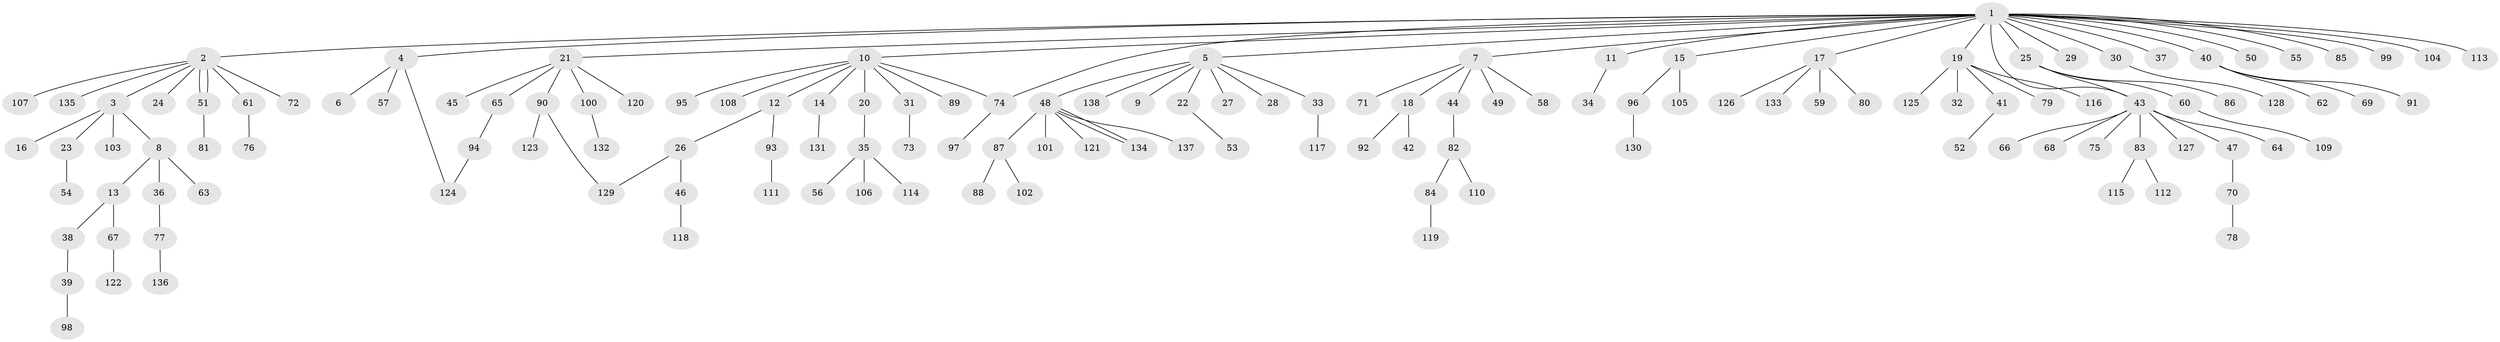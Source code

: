 // coarse degree distribution, {23: 0.010101010101010102, 8: 0.010101010101010102, 4: 0.030303030303030304, 3: 0.050505050505050504, 7: 0.020202020202020204, 5: 0.04040404040404041, 1: 0.6767676767676768, 9: 0.010101010101010102, 2: 0.1414141414141414, 6: 0.010101010101010102}
// Generated by graph-tools (version 1.1) at 2025/41/03/06/25 10:41:51]
// undirected, 138 vertices, 143 edges
graph export_dot {
graph [start="1"]
  node [color=gray90,style=filled];
  1;
  2;
  3;
  4;
  5;
  6;
  7;
  8;
  9;
  10;
  11;
  12;
  13;
  14;
  15;
  16;
  17;
  18;
  19;
  20;
  21;
  22;
  23;
  24;
  25;
  26;
  27;
  28;
  29;
  30;
  31;
  32;
  33;
  34;
  35;
  36;
  37;
  38;
  39;
  40;
  41;
  42;
  43;
  44;
  45;
  46;
  47;
  48;
  49;
  50;
  51;
  52;
  53;
  54;
  55;
  56;
  57;
  58;
  59;
  60;
  61;
  62;
  63;
  64;
  65;
  66;
  67;
  68;
  69;
  70;
  71;
  72;
  73;
  74;
  75;
  76;
  77;
  78;
  79;
  80;
  81;
  82;
  83;
  84;
  85;
  86;
  87;
  88;
  89;
  90;
  91;
  92;
  93;
  94;
  95;
  96;
  97;
  98;
  99;
  100;
  101;
  102;
  103;
  104;
  105;
  106;
  107;
  108;
  109;
  110;
  111;
  112;
  113;
  114;
  115;
  116;
  117;
  118;
  119;
  120;
  121;
  122;
  123;
  124;
  125;
  126;
  127;
  128;
  129;
  130;
  131;
  132;
  133;
  134;
  135;
  136;
  137;
  138;
  1 -- 2;
  1 -- 4;
  1 -- 5;
  1 -- 7;
  1 -- 10;
  1 -- 11;
  1 -- 15;
  1 -- 17;
  1 -- 19;
  1 -- 21;
  1 -- 25;
  1 -- 29;
  1 -- 30;
  1 -- 37;
  1 -- 40;
  1 -- 43;
  1 -- 50;
  1 -- 55;
  1 -- 74;
  1 -- 85;
  1 -- 99;
  1 -- 104;
  1 -- 113;
  2 -- 3;
  2 -- 24;
  2 -- 51;
  2 -- 51;
  2 -- 61;
  2 -- 72;
  2 -- 107;
  2 -- 135;
  3 -- 8;
  3 -- 16;
  3 -- 23;
  3 -- 103;
  4 -- 6;
  4 -- 57;
  4 -- 124;
  5 -- 9;
  5 -- 22;
  5 -- 27;
  5 -- 28;
  5 -- 33;
  5 -- 48;
  5 -- 138;
  7 -- 18;
  7 -- 44;
  7 -- 49;
  7 -- 58;
  7 -- 71;
  8 -- 13;
  8 -- 36;
  8 -- 63;
  10 -- 12;
  10 -- 14;
  10 -- 20;
  10 -- 31;
  10 -- 74;
  10 -- 89;
  10 -- 95;
  10 -- 108;
  11 -- 34;
  12 -- 26;
  12 -- 93;
  13 -- 38;
  13 -- 67;
  14 -- 131;
  15 -- 96;
  15 -- 105;
  17 -- 59;
  17 -- 80;
  17 -- 126;
  17 -- 133;
  18 -- 42;
  18 -- 92;
  19 -- 32;
  19 -- 41;
  19 -- 79;
  19 -- 116;
  19 -- 125;
  20 -- 35;
  21 -- 45;
  21 -- 65;
  21 -- 90;
  21 -- 100;
  21 -- 120;
  22 -- 53;
  23 -- 54;
  25 -- 43;
  25 -- 60;
  25 -- 86;
  26 -- 46;
  26 -- 129;
  30 -- 128;
  31 -- 73;
  33 -- 117;
  35 -- 56;
  35 -- 106;
  35 -- 114;
  36 -- 77;
  38 -- 39;
  39 -- 98;
  40 -- 62;
  40 -- 69;
  40 -- 91;
  41 -- 52;
  43 -- 47;
  43 -- 64;
  43 -- 66;
  43 -- 68;
  43 -- 75;
  43 -- 83;
  43 -- 127;
  44 -- 82;
  46 -- 118;
  47 -- 70;
  48 -- 87;
  48 -- 101;
  48 -- 121;
  48 -- 134;
  48 -- 134;
  48 -- 137;
  51 -- 81;
  60 -- 109;
  61 -- 76;
  65 -- 94;
  67 -- 122;
  70 -- 78;
  74 -- 97;
  77 -- 136;
  82 -- 84;
  82 -- 110;
  83 -- 112;
  83 -- 115;
  84 -- 119;
  87 -- 88;
  87 -- 102;
  90 -- 123;
  90 -- 129;
  93 -- 111;
  94 -- 124;
  96 -- 130;
  100 -- 132;
}

